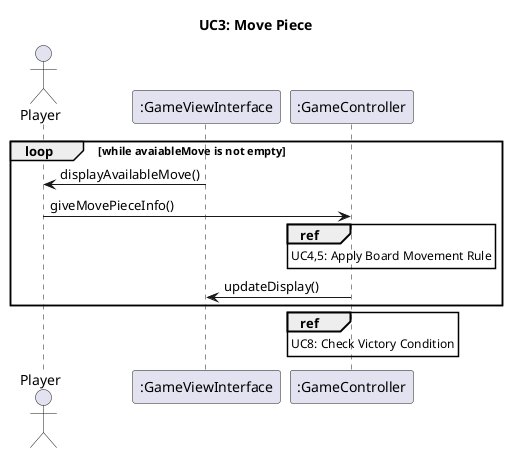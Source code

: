@startuml
title UC3: Move Piece

actor Player
participant ":GameViewInterface" as GameViewInterface
participant ":GameController" as GameController

loop while avaiableMove is not empty
GameViewInterface -> Player : displayAvailableMove()
Player-> GameController : giveMovePieceInfo()

ref over GameController
	UC4,5: Apply Board Movement Rule
end ref

GameController -> GameViewInterface : updateDisplay()
end loop

ref over GameController
	UC8: Check Victory Condition
end ref


@enduml
